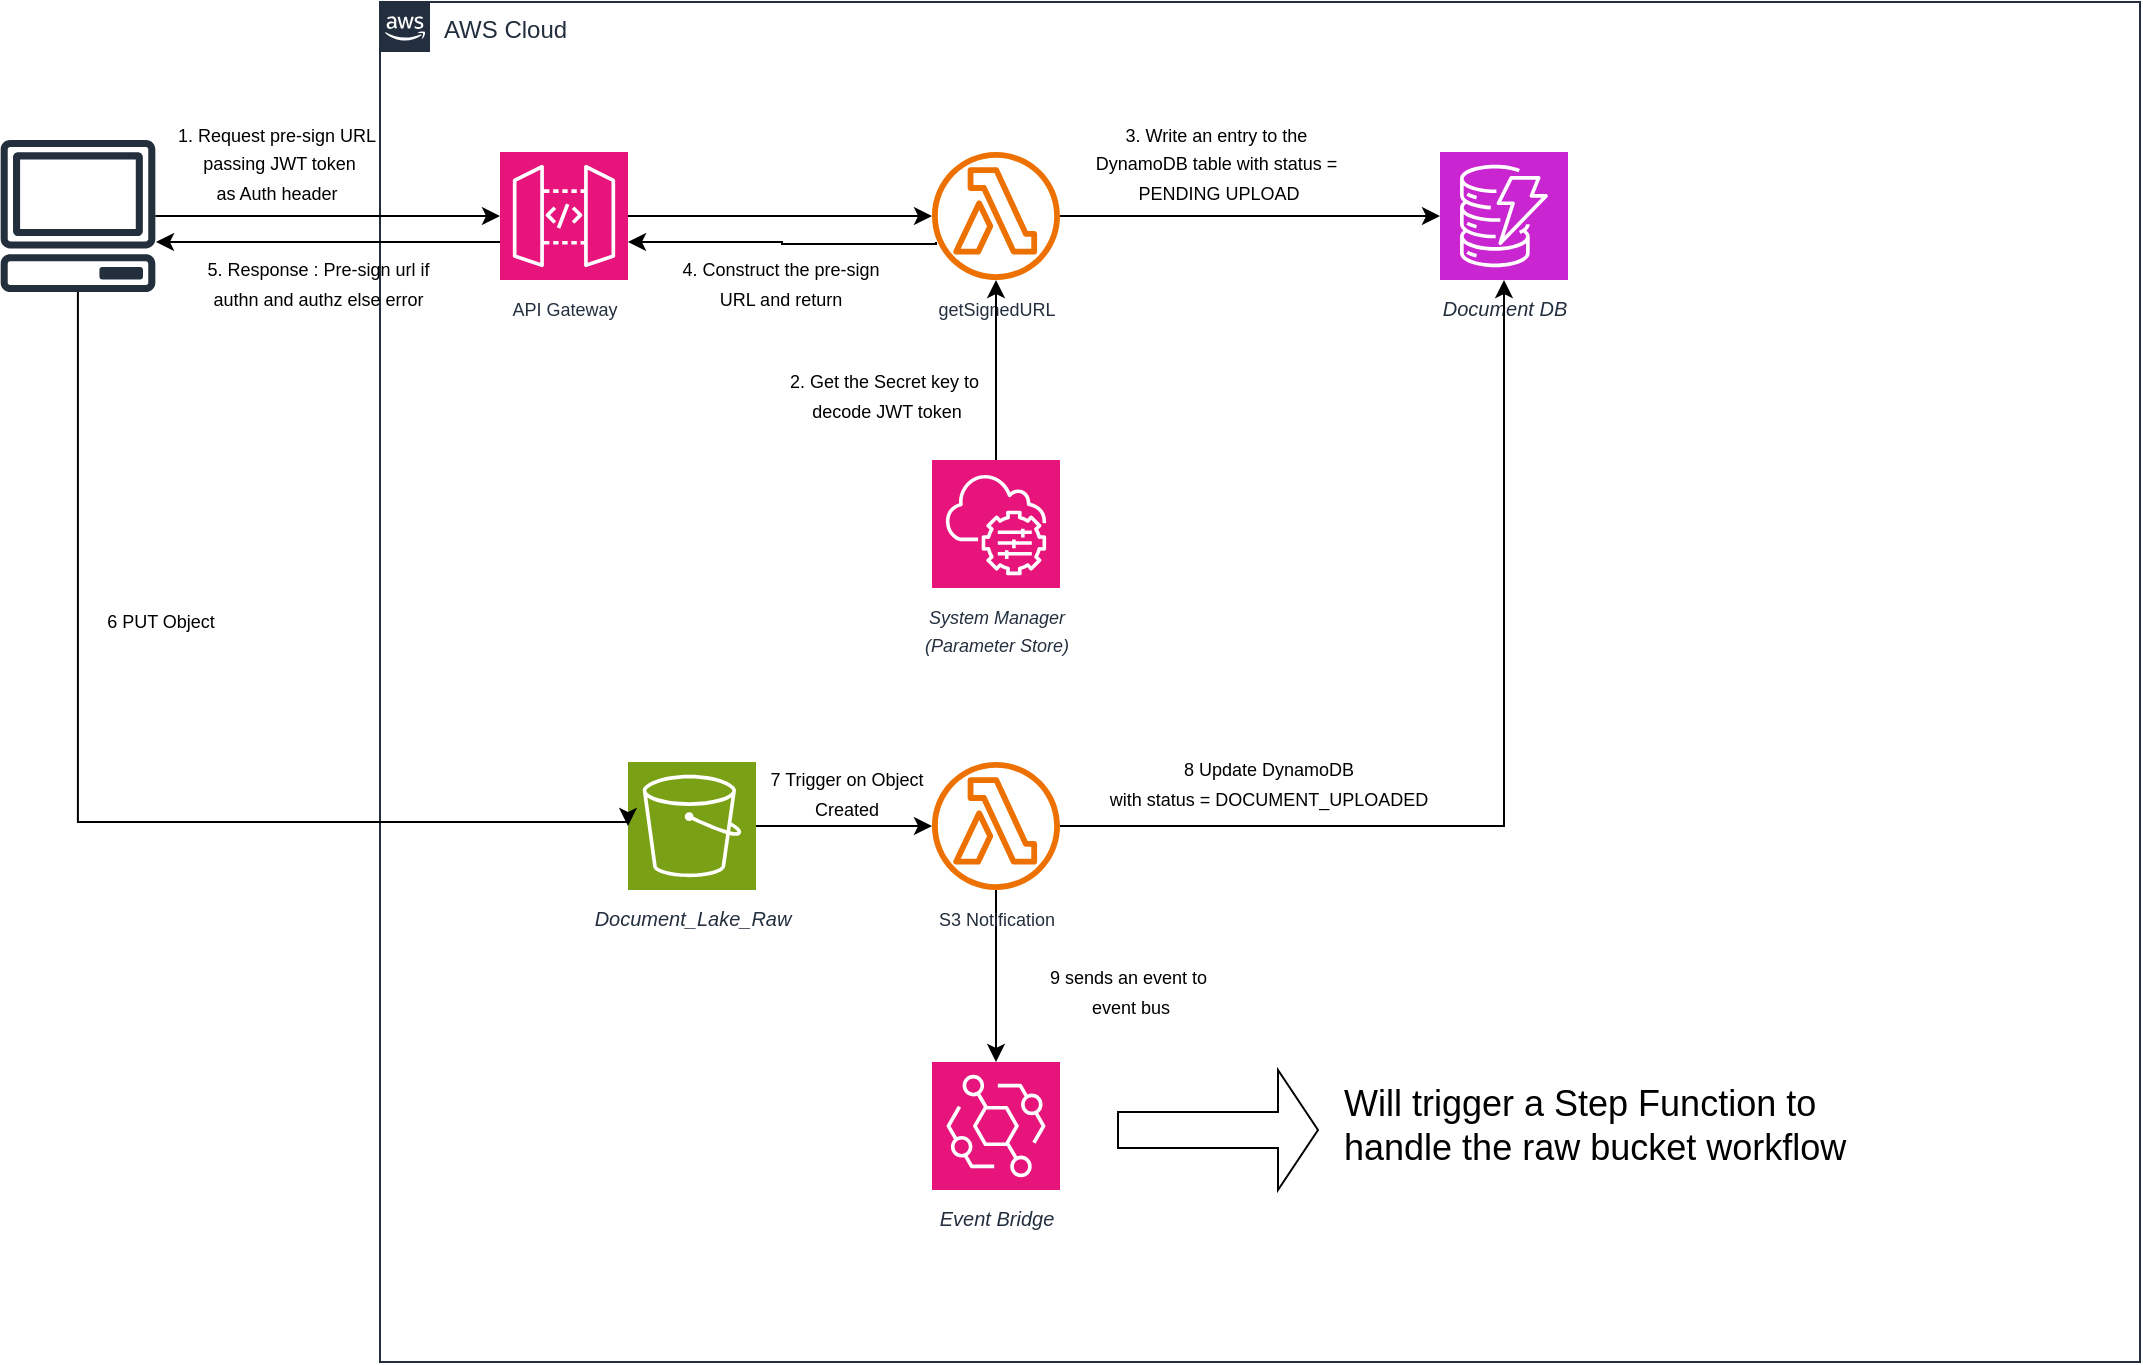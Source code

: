 <mxfile version="28.0.7" pages="2">
  <diagram name="Page-1" id="E7UYe3HloU4IGeHWMKbV">
    <mxGraphModel dx="1225" dy="849" grid="1" gridSize="10" guides="1" tooltips="1" connect="1" arrows="1" fold="1" page="1" pageScale="1" pageWidth="1169" pageHeight="827" math="0" shadow="0">
      <root>
        <mxCell id="0" />
        <mxCell id="1" parent="0" />
        <mxCell id="tUnkrUY7VkPm53VX3lkZ-1" value="AWS Cloud" style="points=[[0,0],[0.25,0],[0.5,0],[0.75,0],[1,0],[1,0.25],[1,0.5],[1,0.75],[1,1],[0.75,1],[0.5,1],[0.25,1],[0,1],[0,0.75],[0,0.5],[0,0.25]];outlineConnect=0;gradientColor=none;html=1;whiteSpace=wrap;fontSize=12;fontStyle=0;container=1;pointerEvents=0;collapsible=0;recursiveResize=0;shape=mxgraph.aws4.group;grIcon=mxgraph.aws4.group_aws_cloud_alt;strokeColor=#232F3E;fillColor=none;verticalAlign=top;align=left;spacingLeft=30;fontColor=#232F3E;dashed=0;" vertex="1" parent="1">
          <mxGeometry x="240" y="120" width="880" height="680" as="geometry" />
        </mxCell>
        <mxCell id="tUnkrUY7VkPm53VX3lkZ-6" value="" style="edgeStyle=orthogonalEdgeStyle;rounded=0;orthogonalLoop=1;jettySize=auto;html=1;" edge="1" parent="tUnkrUY7VkPm53VX3lkZ-1" source="tUnkrUY7VkPm53VX3lkZ-3" target="tUnkrUY7VkPm53VX3lkZ-5">
          <mxGeometry relative="1" as="geometry" />
        </mxCell>
        <mxCell id="tUnkrUY7VkPm53VX3lkZ-3" value="&lt;font style=&quot;font-size: 9px;&quot;&gt;API Gateway&lt;/font&gt;" style="sketch=0;points=[[0,0,0],[0.25,0,0],[0.5,0,0],[0.75,0,0],[1,0,0],[0,1,0],[0.25,1,0],[0.5,1,0],[0.75,1,0],[1,1,0],[0,0.25,0],[0,0.5,0],[0,0.75,0],[1,0.25,0],[1,0.5,0],[1,0.75,0]];outlineConnect=0;fontColor=#232F3E;fillColor=#E7157B;strokeColor=#ffffff;dashed=0;verticalLabelPosition=bottom;verticalAlign=top;align=center;html=1;fontSize=12;fontStyle=0;aspect=fixed;shape=mxgraph.aws4.resourceIcon;resIcon=mxgraph.aws4.api_gateway;" vertex="1" parent="tUnkrUY7VkPm53VX3lkZ-1">
          <mxGeometry x="60" y="75" width="64" height="64" as="geometry" />
        </mxCell>
        <mxCell id="tUnkrUY7VkPm53VX3lkZ-28" value="" style="edgeStyle=orthogonalEdgeStyle;rounded=0;orthogonalLoop=1;jettySize=auto;html=1;" edge="1" parent="tUnkrUY7VkPm53VX3lkZ-1" source="tUnkrUY7VkPm53VX3lkZ-5" target="tUnkrUY7VkPm53VX3lkZ-24">
          <mxGeometry relative="1" as="geometry" />
        </mxCell>
        <mxCell id="tUnkrUY7VkPm53VX3lkZ-5" value="&lt;font style=&quot;font-size: 9px;&quot;&gt;getSignedURL&lt;/font&gt;" style="sketch=0;outlineConnect=0;fontColor=#232F3E;gradientColor=none;fillColor=#ED7100;strokeColor=none;dashed=0;verticalLabelPosition=bottom;verticalAlign=top;align=center;html=1;fontSize=12;fontStyle=0;aspect=fixed;pointerEvents=1;shape=mxgraph.aws4.lambda_function;" vertex="1" parent="tUnkrUY7VkPm53VX3lkZ-1">
          <mxGeometry x="276" y="75" width="64" height="64" as="geometry" />
        </mxCell>
        <mxCell id="tUnkrUY7VkPm53VX3lkZ-9" style="edgeStyle=orthogonalEdgeStyle;rounded=0;orthogonalLoop=1;jettySize=auto;html=1;entryX=1;entryY=0.75;entryDx=0;entryDy=0;entryPerimeter=0;" edge="1" parent="tUnkrUY7VkPm53VX3lkZ-1">
          <mxGeometry relative="1" as="geometry">
            <mxPoint x="278.001" y="120" as="sourcePoint" />
            <mxPoint x="124" y="120" as="targetPoint" />
            <Array as="points">
              <mxPoint x="201" y="121" />
            </Array>
          </mxGeometry>
        </mxCell>
        <mxCell id="j_T6sk5lCH3NUCUp1h6N-3" value="" style="edgeStyle=orthogonalEdgeStyle;rounded=0;orthogonalLoop=1;jettySize=auto;html=1;" edge="1" parent="tUnkrUY7VkPm53VX3lkZ-1" source="tUnkrUY7VkPm53VX3lkZ-10" target="j_T6sk5lCH3NUCUp1h6N-2">
          <mxGeometry relative="1" as="geometry" />
        </mxCell>
        <mxCell id="tUnkrUY7VkPm53VX3lkZ-10" value="&lt;font size=&quot;1&quot;&gt;&lt;i&gt;Document_Lake_Raw&lt;/i&gt;&lt;/font&gt;" style="sketch=0;points=[[0,0,0],[0.25,0,0],[0.5,0,0],[0.75,0,0],[1,0,0],[0,1,0],[0.25,1,0],[0.5,1,0],[0.75,1,0],[1,1,0],[0,0.25,0],[0,0.5,0],[0,0.75,0],[1,0.25,0],[1,0.5,0],[1,0.75,0]];outlineConnect=0;fontColor=#232F3E;fillColor=#7AA116;strokeColor=#ffffff;dashed=0;verticalLabelPosition=bottom;verticalAlign=top;align=center;html=1;fontSize=12;fontStyle=0;aspect=fixed;shape=mxgraph.aws4.resourceIcon;resIcon=mxgraph.aws4.s3;" vertex="1" parent="tUnkrUY7VkPm53VX3lkZ-1">
          <mxGeometry x="124" y="380" width="64" height="64" as="geometry" />
        </mxCell>
        <mxCell id="tUnkrUY7VkPm53VX3lkZ-16" value="&lt;font style=&quot;font-size: 10px;&quot;&gt;&lt;i&gt;Event Bridge&lt;/i&gt;&lt;/font&gt;" style="sketch=0;points=[[0,0,0],[0.25,0,0],[0.5,0,0],[0.75,0,0],[1,0,0],[0,1,0],[0.25,1,0],[0.5,1,0],[0.75,1,0],[1,1,0],[0,0.25,0],[0,0.5,0],[0,0.75,0],[1,0.25,0],[1,0.5,0],[1,0.75,0]];outlineConnect=0;fontColor=#232F3E;fillColor=#E7157B;strokeColor=#ffffff;dashed=0;verticalLabelPosition=bottom;verticalAlign=top;align=center;html=1;fontSize=12;fontStyle=0;aspect=fixed;shape=mxgraph.aws4.resourceIcon;resIcon=mxgraph.aws4.eventbridge;" vertex="1" parent="tUnkrUY7VkPm53VX3lkZ-1">
          <mxGeometry x="276" y="530" width="64" height="64" as="geometry" />
        </mxCell>
        <mxCell id="tUnkrUY7VkPm53VX3lkZ-24" value="&lt;font size=&quot;1&quot;&gt;&lt;i&gt;Document DB&lt;/i&gt;&lt;/font&gt;" style="sketch=0;points=[[0,0,0],[0.25,0,0],[0.5,0,0],[0.75,0,0],[1,0,0],[0,1,0],[0.25,1,0],[0.5,1,0],[0.75,1,0],[1,1,0],[0,0.25,0],[0,0.5,0],[0,0.75,0],[1,0.25,0],[1,0.5,0],[1,0.75,0]];outlineConnect=0;fontColor=#232F3E;fillColor=#C925D1;strokeColor=#ffffff;dashed=0;verticalLabelPosition=bottom;verticalAlign=top;align=center;html=1;fontSize=12;fontStyle=0;aspect=fixed;shape=mxgraph.aws4.resourceIcon;resIcon=mxgraph.aws4.dynamodb;" vertex="1" parent="tUnkrUY7VkPm53VX3lkZ-1">
          <mxGeometry x="530" y="75" width="64" height="64" as="geometry" />
        </mxCell>
        <mxCell id="tUnkrUY7VkPm53VX3lkZ-26" value="" style="edgeStyle=orthogonalEdgeStyle;rounded=0;orthogonalLoop=1;jettySize=auto;html=1;" edge="1" parent="tUnkrUY7VkPm53VX3lkZ-1" source="tUnkrUY7VkPm53VX3lkZ-25" target="tUnkrUY7VkPm53VX3lkZ-5">
          <mxGeometry relative="1" as="geometry" />
        </mxCell>
        <mxCell id="tUnkrUY7VkPm53VX3lkZ-25" value="&lt;font style=&quot;font-size: 9px;&quot;&gt;&lt;i&gt;System Manager&lt;/i&gt;&lt;/font&gt;&lt;div&gt;&lt;font style=&quot;font-size: 9px;&quot;&gt;&lt;i&gt;(Parameter Store)&lt;/i&gt;&lt;/font&gt;&lt;/div&gt;" style="sketch=0;points=[[0,0,0],[0.25,0,0],[0.5,0,0],[0.75,0,0],[1,0,0],[0,1,0],[0.25,1,0],[0.5,1,0],[0.75,1,0],[1,1,0],[0,0.25,0],[0,0.5,0],[0,0.75,0],[1,0.25,0],[1,0.5,0],[1,0.75,0]];points=[[0,0,0],[0.25,0,0],[0.5,0,0],[0.75,0,0],[1,0,0],[0,1,0],[0.25,1,0],[0.5,1,0],[0.75,1,0],[1,1,0],[0,0.25,0],[0,0.5,0],[0,0.75,0],[1,0.25,0],[1,0.5,0],[1,0.75,0]];outlineConnect=0;fontColor=#232F3E;fillColor=#E7157B;strokeColor=#ffffff;dashed=0;verticalLabelPosition=bottom;verticalAlign=top;align=center;html=1;fontSize=12;fontStyle=0;aspect=fixed;shape=mxgraph.aws4.resourceIcon;resIcon=mxgraph.aws4.systems_manager;" vertex="1" parent="tUnkrUY7VkPm53VX3lkZ-1">
          <mxGeometry x="276" y="229" width="64" height="64" as="geometry" />
        </mxCell>
        <mxCell id="tUnkrUY7VkPm53VX3lkZ-27" value="&lt;font style=&quot;font-size: 9px;&quot;&gt;2. Get the Secret key to&amp;nbsp;&lt;/font&gt;&lt;div&gt;&lt;font style=&quot;font-size: 9px;&quot;&gt;decode JWT token&lt;br&gt;&lt;/font&gt;&lt;/div&gt;" style="text;html=1;align=center;verticalAlign=middle;resizable=0;points=[];autosize=1;strokeColor=none;fillColor=none;" vertex="1" parent="tUnkrUY7VkPm53VX3lkZ-1">
          <mxGeometry x="193" y="176" width="120" height="40" as="geometry" />
        </mxCell>
        <mxCell id="tUnkrUY7VkPm53VX3lkZ-29" value="&lt;font style=&quot;font-size: 9px;&quot;&gt;3. Write an entry to the&amp;nbsp;&lt;/font&gt;&lt;div&gt;&lt;font style=&quot;font-size: 9px;&quot;&gt;DynamoDB&amp;nbsp;&lt;/font&gt;&lt;span style=&quot;font-size: 9px; background-color: transparent; color: light-dark(rgb(0, 0, 0), rgb(255, 255, 255));&quot;&gt;table with status =&amp;nbsp;&lt;/span&gt;&lt;/div&gt;&lt;div&gt;&lt;span style=&quot;font-size: 9px; background-color: transparent; color: light-dark(rgb(0, 0, 0), rgb(255, 255, 255));&quot;&gt;PENDING UPLOAD&lt;/span&gt;&lt;/div&gt;" style="text;html=1;align=center;verticalAlign=middle;resizable=0;points=[];autosize=1;strokeColor=none;fillColor=none;" vertex="1" parent="tUnkrUY7VkPm53VX3lkZ-1">
          <mxGeometry x="344" y="50" width="150" height="60" as="geometry" />
        </mxCell>
        <mxCell id="tUnkrUY7VkPm53VX3lkZ-30" value="&lt;font style=&quot;font-size: 9px;&quot;&gt;4. Construct the pre-sign&lt;/font&gt;&lt;div&gt;&lt;font style=&quot;font-size: 9px;&quot;&gt;URL and return&lt;/font&gt;&lt;/div&gt;" style="text;html=1;align=center;verticalAlign=middle;resizable=0;points=[];autosize=1;strokeColor=none;fillColor=none;" vertex="1" parent="tUnkrUY7VkPm53VX3lkZ-1">
          <mxGeometry x="140" y="120" width="120" height="40" as="geometry" />
        </mxCell>
        <mxCell id="j_T6sk5lCH3NUCUp1h6N-7" value="" style="edgeStyle=orthogonalEdgeStyle;rounded=0;orthogonalLoop=1;jettySize=auto;html=1;" edge="1" parent="tUnkrUY7VkPm53VX3lkZ-1" source="j_T6sk5lCH3NUCUp1h6N-2" target="tUnkrUY7VkPm53VX3lkZ-16">
          <mxGeometry relative="1" as="geometry" />
        </mxCell>
        <mxCell id="j_T6sk5lCH3NUCUp1h6N-2" value="&lt;font style=&quot;font-size: 9px;&quot;&gt;S3 Notification&lt;/font&gt;" style="sketch=0;outlineConnect=0;fontColor=#232F3E;gradientColor=none;fillColor=#ED7100;strokeColor=none;dashed=0;verticalLabelPosition=bottom;verticalAlign=top;align=center;html=1;fontSize=12;fontStyle=0;aspect=fixed;pointerEvents=1;shape=mxgraph.aws4.lambda_function;" vertex="1" parent="tUnkrUY7VkPm53VX3lkZ-1">
          <mxGeometry x="276" y="380" width="64" height="64" as="geometry" />
        </mxCell>
        <mxCell id="j_T6sk5lCH3NUCUp1h6N-4" value="&lt;font style=&quot;font-size: 9px;&quot;&gt;7 Trigger on Object&lt;br&gt;&lt;/font&gt;&lt;div&gt;&lt;font style=&quot;font-size: 9px;&quot;&gt;Created&lt;/font&gt;&lt;/div&gt;" style="text;html=1;align=center;verticalAlign=middle;resizable=0;points=[];autosize=1;strokeColor=none;fillColor=none;" vertex="1" parent="tUnkrUY7VkPm53VX3lkZ-1">
          <mxGeometry x="183" y="375" width="100" height="40" as="geometry" />
        </mxCell>
        <mxCell id="j_T6sk5lCH3NUCUp1h6N-5" style="edgeStyle=orthogonalEdgeStyle;rounded=0;orthogonalLoop=1;jettySize=auto;html=1;entryX=0.5;entryY=1;entryDx=0;entryDy=0;entryPerimeter=0;" edge="1" parent="tUnkrUY7VkPm53VX3lkZ-1" source="j_T6sk5lCH3NUCUp1h6N-2" target="tUnkrUY7VkPm53VX3lkZ-24">
          <mxGeometry relative="1" as="geometry" />
        </mxCell>
        <mxCell id="j_T6sk5lCH3NUCUp1h6N-6" value="&lt;font style=&quot;font-size: 9px;&quot;&gt;8 Update DynamoDB&lt;br&gt;&lt;/font&gt;&lt;div&gt;&lt;font style=&quot;font-size: 9px;&quot;&gt;with status = DOCUMENT_UPLOADED&lt;/font&gt;&lt;/div&gt;" style="text;html=1;align=center;verticalAlign=middle;resizable=0;points=[];autosize=1;strokeColor=none;fillColor=none;" vertex="1" parent="tUnkrUY7VkPm53VX3lkZ-1">
          <mxGeometry x="354" y="370" width="180" height="40" as="geometry" />
        </mxCell>
        <mxCell id="j_T6sk5lCH3NUCUp1h6N-8" value="&lt;font style=&quot;font-size: 9px;&quot;&gt;9 sends an event to&amp;nbsp;&lt;/font&gt;&lt;div&gt;&lt;font style=&quot;font-size: 9px;&quot;&gt;event bus&lt;br&gt;&lt;/font&gt;&lt;/div&gt;" style="text;html=1;align=center;verticalAlign=middle;resizable=0;points=[];autosize=1;strokeColor=none;fillColor=none;" vertex="1" parent="tUnkrUY7VkPm53VX3lkZ-1">
          <mxGeometry x="325" y="474" width="100" height="40" as="geometry" />
        </mxCell>
        <mxCell id="j_T6sk5lCH3NUCUp1h6N-9" value="" style="shape=singleArrow;whiteSpace=wrap;html=1;" vertex="1" parent="tUnkrUY7VkPm53VX3lkZ-1">
          <mxGeometry x="369" y="534" width="100" height="60" as="geometry" />
        </mxCell>
        <mxCell id="j_T6sk5lCH3NUCUp1h6N-10" value="&lt;font style=&quot;font-size: 18px;&quot;&gt;Will trigger a Step Function to handle the raw bucket workflow&amp;nbsp;&lt;/font&gt;" style="text;html=1;align=left;verticalAlign=middle;whiteSpace=wrap;rounded=0;" vertex="1" parent="tUnkrUY7VkPm53VX3lkZ-1">
          <mxGeometry x="480" y="547" width="260" height="30" as="geometry" />
        </mxCell>
        <mxCell id="tUnkrUY7VkPm53VX3lkZ-2" value="" style="sketch=0;outlineConnect=0;fontColor=#232F3E;gradientColor=none;fillColor=#232F3D;strokeColor=none;dashed=0;verticalLabelPosition=bottom;verticalAlign=top;align=center;html=1;fontSize=12;fontStyle=0;aspect=fixed;pointerEvents=1;shape=mxgraph.aws4.client;" vertex="1" parent="1">
          <mxGeometry x="50" y="189" width="78" height="76" as="geometry" />
        </mxCell>
        <mxCell id="tUnkrUY7VkPm53VX3lkZ-4" style="edgeStyle=orthogonalEdgeStyle;rounded=0;orthogonalLoop=1;jettySize=auto;html=1;entryX=0;entryY=0.5;entryDx=0;entryDy=0;entryPerimeter=0;" edge="1" parent="1" source="tUnkrUY7VkPm53VX3lkZ-2" target="tUnkrUY7VkPm53VX3lkZ-3">
          <mxGeometry relative="1" as="geometry" />
        </mxCell>
        <mxCell id="tUnkrUY7VkPm53VX3lkZ-15" style="edgeStyle=orthogonalEdgeStyle;rounded=0;orthogonalLoop=1;jettySize=auto;html=1;entryX=0;entryY=0.5;entryDx=0;entryDy=0;entryPerimeter=0;" edge="1" parent="1" source="tUnkrUY7VkPm53VX3lkZ-2" target="tUnkrUY7VkPm53VX3lkZ-10">
          <mxGeometry relative="1" as="geometry">
            <Array as="points">
              <mxPoint x="89" y="530" />
              <mxPoint x="364" y="530" />
            </Array>
          </mxGeometry>
        </mxCell>
        <mxCell id="tUnkrUY7VkPm53VX3lkZ-23" value="&lt;font style=&quot;font-size: 9px;&quot;&gt;1. Request pre-sign URL&lt;/font&gt;&lt;div&gt;&lt;span style=&quot;font-size: 9px; background-color: transparent; color: light-dark(rgb(0, 0, 0), rgb(255, 255, 255));&quot;&gt;&amp;nbsp;passing JWT token&lt;/span&gt;&lt;/div&gt;&lt;div&gt;&lt;span style=&quot;font-size: 9px; background-color: transparent; color: light-dark(rgb(0, 0, 0), rgb(255, 255, 255));&quot;&gt;as Auth header&lt;/span&gt;&lt;/div&gt;" style="text;html=1;align=center;verticalAlign=middle;resizable=0;points=[];autosize=1;strokeColor=none;fillColor=none;" vertex="1" parent="1">
          <mxGeometry x="128" y="170" width="120" height="60" as="geometry" />
        </mxCell>
        <mxCell id="tUnkrUY7VkPm53VX3lkZ-31" style="edgeStyle=orthogonalEdgeStyle;rounded=0;orthogonalLoop=1;jettySize=auto;html=1;entryX=0;entryY=0.5;entryDx=0;entryDy=0;entryPerimeter=0;" edge="1" parent="1">
          <mxGeometry relative="1" as="geometry">
            <mxPoint x="300" y="240" as="sourcePoint" />
            <mxPoint x="128" y="240" as="targetPoint" />
          </mxGeometry>
        </mxCell>
        <mxCell id="tUnkrUY7VkPm53VX3lkZ-32" value="&lt;font style=&quot;font-size: 9px;&quot;&gt;5. Response : Pre-sign url if&amp;nbsp;&lt;/font&gt;&lt;div&gt;&lt;font style=&quot;font-size: 9px;&quot;&gt;authn and authz else e&lt;/font&gt;&lt;span style=&quot;font-size: 9px; background-color: transparent; color: light-dark(rgb(0, 0, 0), rgb(255, 255, 255));&quot;&gt;rror&amp;nbsp;&lt;/span&gt;&lt;/div&gt;" style="text;html=1;align=center;verticalAlign=middle;resizable=0;points=[];autosize=1;strokeColor=none;fillColor=none;" vertex="1" parent="1">
          <mxGeometry x="140" y="240" width="140" height="40" as="geometry" />
        </mxCell>
        <mxCell id="j_T6sk5lCH3NUCUp1h6N-1" value="&lt;font style=&quot;font-size: 9px;&quot;&gt;6 PUT Object&lt;br&gt;&lt;/font&gt;" style="text;html=1;align=center;verticalAlign=middle;resizable=0;points=[];autosize=1;strokeColor=none;fillColor=none;" vertex="1" parent="1">
          <mxGeometry x="90" y="414" width="80" height="30" as="geometry" />
        </mxCell>
      </root>
    </mxGraphModel>
  </diagram>
  <diagram id="AHVK7oY3l-GiRCAMckzw" name="Page-2">
    <mxGraphModel grid="1" page="1" gridSize="10" guides="1" tooltips="1" connect="1" arrows="1" fold="1" pageScale="1" pageWidth="1169" pageHeight="827" math="0" shadow="0">
      <root>
        <mxCell id="0" />
        <mxCell id="1" parent="0" />
      </root>
    </mxGraphModel>
  </diagram>
</mxfile>
